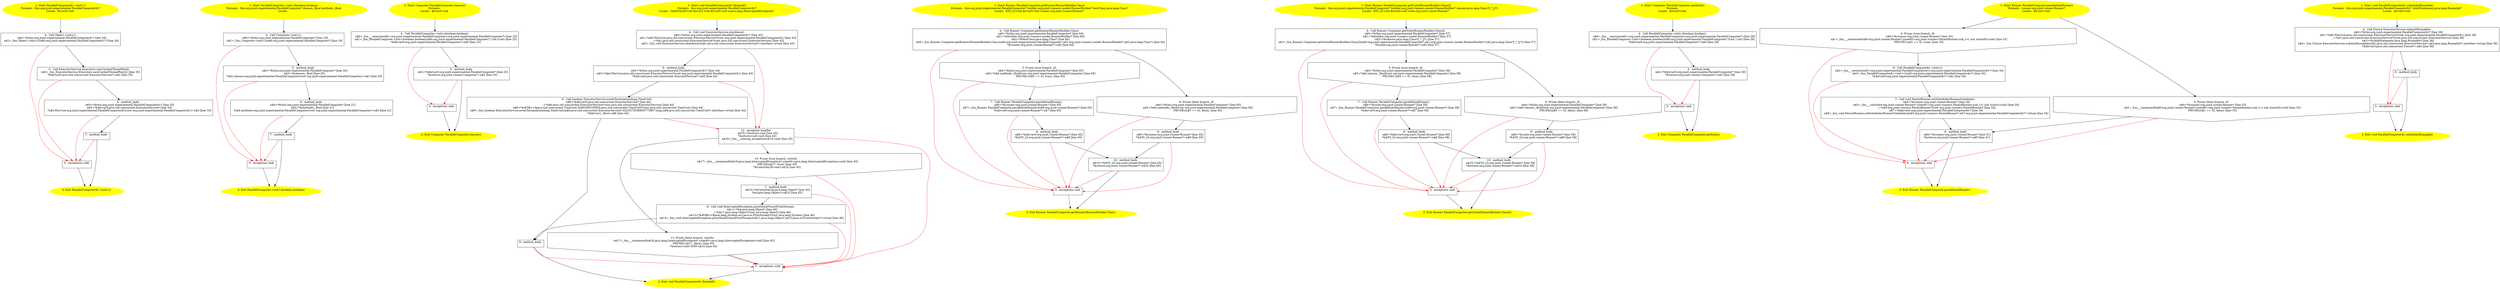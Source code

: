 /* @generated */
digraph cfg {
"org.junit.experimental.ParallelComputer$1.<init>().1ffbb8d137359fdf041545c46b8a3130_1" [label="1: Start ParallelComputer$1.<init>()\nFormals:  this:org.junit.experimental.ParallelComputer$1*\nLocals:  $irvar0:void \n  " color=yellow style=filled]
	

	 "org.junit.experimental.ParallelComputer$1.<init>().1ffbb8d137359fdf041545c46b8a3130_1" -> "org.junit.experimental.ParallelComputer$1.<init>().1ffbb8d137359fdf041545c46b8a3130_4" ;
"org.junit.experimental.ParallelComputer$1.<init>().1ffbb8d137359fdf041545c46b8a3130_2" [label="2: Exit ParallelComputer$1.<init>() \n  " color=yellow style=filled]
	

"org.junit.experimental.ParallelComputer$1.<init>().1ffbb8d137359fdf041545c46b8a3130_3" [label="3:  exceptions sink \n  " shape="box"]
	

	 "org.junit.experimental.ParallelComputer$1.<init>().1ffbb8d137359fdf041545c46b8a3130_3" -> "org.junit.experimental.ParallelComputer$1.<init>().1ffbb8d137359fdf041545c46b8a3130_2" ;
"org.junit.experimental.ParallelComputer$1.<init>().1ffbb8d137359fdf041545c46b8a3130_4" [label="4:  Call Object.<init>() \n   n$0=*&this:org.junit.experimental.ParallelComputer$1* [line 34]\n  n$1=_fun_Object.<init>()(n$0:org.junit.experimental.ParallelComputer$1*) [line 34]\n " shape="box"]
	

	 "org.junit.experimental.ParallelComputer$1.<init>().1ffbb8d137359fdf041545c46b8a3130_4" -> "org.junit.experimental.ParallelComputer$1.<init>().1ffbb8d137359fdf041545c46b8a3130_5" ;
	 "org.junit.experimental.ParallelComputer$1.<init>().1ffbb8d137359fdf041545c46b8a3130_4" -> "org.junit.experimental.ParallelComputer$1.<init>().1ffbb8d137359fdf041545c46b8a3130_3" [color="red" ];
"org.junit.experimental.ParallelComputer$1.<init>().1ffbb8d137359fdf041545c46b8a3130_5" [label="5:  Call ExecutorService Executors.newCachedThreadPool() \n   n$2=_fun_ExecutorService Executors.newCachedThreadPool()() [line 35]\n  *&$irvar0:java.util.concurrent.ExecutorService*=n$2 [line 35]\n " shape="box"]
	

	 "org.junit.experimental.ParallelComputer$1.<init>().1ffbb8d137359fdf041545c46b8a3130_5" -> "org.junit.experimental.ParallelComputer$1.<init>().1ffbb8d137359fdf041545c46b8a3130_6" ;
	 "org.junit.experimental.ParallelComputer$1.<init>().1ffbb8d137359fdf041545c46b8a3130_5" -> "org.junit.experimental.ParallelComputer$1.<init>().1ffbb8d137359fdf041545c46b8a3130_3" [color="red" ];
"org.junit.experimental.ParallelComputer$1.<init>().1ffbb8d137359fdf041545c46b8a3130_6" [label="6:  method_body \n   n$3=*&this:org.junit.experimental.ParallelComputer$1* [line 35]\n  n$4=*&$irvar0:java.util.concurrent.ExecutorService* [line 35]\n  *n$3.fService:org.junit.experimental.ParallelComputer$1(root org.junit.experimental.ParallelComputer$1)=n$4 [line 35]\n " shape="box"]
	

	 "org.junit.experimental.ParallelComputer$1.<init>().1ffbb8d137359fdf041545c46b8a3130_6" -> "org.junit.experimental.ParallelComputer$1.<init>().1ffbb8d137359fdf041545c46b8a3130_7" ;
	 "org.junit.experimental.ParallelComputer$1.<init>().1ffbb8d137359fdf041545c46b8a3130_6" -> "org.junit.experimental.ParallelComputer$1.<init>().1ffbb8d137359fdf041545c46b8a3130_3" [color="red" ];
"org.junit.experimental.ParallelComputer$1.<init>().1ffbb8d137359fdf041545c46b8a3130_7" [label="7:  method_body \n  " shape="box"]
	

	 "org.junit.experimental.ParallelComputer$1.<init>().1ffbb8d137359fdf041545c46b8a3130_7" -> "org.junit.experimental.ParallelComputer$1.<init>().1ffbb8d137359fdf041545c46b8a3130_2" ;
	 "org.junit.experimental.ParallelComputer$1.<init>().1ffbb8d137359fdf041545c46b8a3130_7" -> "org.junit.experimental.ParallelComputer$1.<init>().1ffbb8d137359fdf041545c46b8a3130_3" [color="red" ];
"org.junit.experimental.ParallelComputer.<init>(boolean,boolean).ba83170ced31ec55353536d9589b567f_1" [label="1: Start ParallelComputer.<init>(boolean,boolean)\nFormals:  this:org.junit.experimental.ParallelComputer* classes:_Bool methods:_Bool\nLocals:  \n  " color=yellow style=filled]
	

	 "org.junit.experimental.ParallelComputer.<init>(boolean,boolean).ba83170ced31ec55353536d9589b567f_1" -> "org.junit.experimental.ParallelComputer.<init>(boolean,boolean).ba83170ced31ec55353536d9589b567f_4" ;
"org.junit.experimental.ParallelComputer.<init>(boolean,boolean).ba83170ced31ec55353536d9589b567f_2" [label="2: Exit ParallelComputer.<init>(boolean,boolean) \n  " color=yellow style=filled]
	

"org.junit.experimental.ParallelComputer.<init>(boolean,boolean).ba83170ced31ec55353536d9589b567f_3" [label="3:  exceptions sink \n  " shape="box"]
	

	 "org.junit.experimental.ParallelComputer.<init>(boolean,boolean).ba83170ced31ec55353536d9589b567f_3" -> "org.junit.experimental.ParallelComputer.<init>(boolean,boolean).ba83170ced31ec55353536d9589b567f_2" ;
"org.junit.experimental.ParallelComputer.<init>(boolean,boolean).ba83170ced31ec55353536d9589b567f_4" [label="4:  Call Computer.<init>() \n   n$0=*&this:org.junit.experimental.ParallelComputer* [line 19]\n  n$1=_fun_Computer.<init>()(n$0:org.junit.experimental.ParallelComputer*) [line 19]\n " shape="box"]
	

	 "org.junit.experimental.ParallelComputer.<init>(boolean,boolean).ba83170ced31ec55353536d9589b567f_4" -> "org.junit.experimental.ParallelComputer.<init>(boolean,boolean).ba83170ced31ec55353536d9589b567f_5" ;
	 "org.junit.experimental.ParallelComputer.<init>(boolean,boolean).ba83170ced31ec55353536d9589b567f_4" -> "org.junit.experimental.ParallelComputer.<init>(boolean,boolean).ba83170ced31ec55353536d9589b567f_3" [color="red" ];
"org.junit.experimental.ParallelComputer.<init>(boolean,boolean).ba83170ced31ec55353536d9589b567f_5" [label="5:  method_body \n   n$2=*&this:org.junit.experimental.ParallelComputer* [line 20]\n  n$3=*&classes:_Bool [line 20]\n  *n$2.classes:org.junit.experimental.ParallelComputer(root org.junit.experimental.ParallelComputer)=n$3 [line 20]\n " shape="box"]
	

	 "org.junit.experimental.ParallelComputer.<init>(boolean,boolean).ba83170ced31ec55353536d9589b567f_5" -> "org.junit.experimental.ParallelComputer.<init>(boolean,boolean).ba83170ced31ec55353536d9589b567f_6" ;
	 "org.junit.experimental.ParallelComputer.<init>(boolean,boolean).ba83170ced31ec55353536d9589b567f_5" -> "org.junit.experimental.ParallelComputer.<init>(boolean,boolean).ba83170ced31ec55353536d9589b567f_3" [color="red" ];
"org.junit.experimental.ParallelComputer.<init>(boolean,boolean).ba83170ced31ec55353536d9589b567f_6" [label="6:  method_body \n   n$4=*&this:org.junit.experimental.ParallelComputer* [line 21]\n  n$5=*&methods:_Bool [line 21]\n  *n$4.methods:org.junit.experimental.ParallelComputer(root org.junit.experimental.ParallelComputer)=n$5 [line 21]\n " shape="box"]
	

	 "org.junit.experimental.ParallelComputer.<init>(boolean,boolean).ba83170ced31ec55353536d9589b567f_6" -> "org.junit.experimental.ParallelComputer.<init>(boolean,boolean).ba83170ced31ec55353536d9589b567f_7" ;
	 "org.junit.experimental.ParallelComputer.<init>(boolean,boolean).ba83170ced31ec55353536d9589b567f_6" -> "org.junit.experimental.ParallelComputer.<init>(boolean,boolean).ba83170ced31ec55353536d9589b567f_3" [color="red" ];
"org.junit.experimental.ParallelComputer.<init>(boolean,boolean).ba83170ced31ec55353536d9589b567f_7" [label="7:  method_body \n  " shape="box"]
	

	 "org.junit.experimental.ParallelComputer.<init>(boolean,boolean).ba83170ced31ec55353536d9589b567f_7" -> "org.junit.experimental.ParallelComputer.<init>(boolean,boolean).ba83170ced31ec55353536d9589b567f_2" ;
	 "org.junit.experimental.ParallelComputer.<init>(boolean,boolean).ba83170ced31ec55353536d9589b567f_7" -> "org.junit.experimental.ParallelComputer.<init>(boolean,boolean).ba83170ced31ec55353536d9589b567f_3" [color="red" ];
"org.junit.experimental.ParallelComputer.classes():org.junit.runner.Computer.210cf6b15d47fc94c266137b8ea475ba_1" [label="1: Start Computer ParallelComputer.classes()\nFormals: \nLocals:  $irvar0:void \n  " color=yellow style=filled]
	

	 "org.junit.experimental.ParallelComputer.classes():org.junit.runner.Computer.210cf6b15d47fc94c266137b8ea475ba_1" -> "org.junit.experimental.ParallelComputer.classes():org.junit.runner.Computer.210cf6b15d47fc94c266137b8ea475ba_4" ;
"org.junit.experimental.ParallelComputer.classes():org.junit.runner.Computer.210cf6b15d47fc94c266137b8ea475ba_2" [label="2: Exit Computer ParallelComputer.classes() \n  " color=yellow style=filled]
	

"org.junit.experimental.ParallelComputer.classes():org.junit.runner.Computer.210cf6b15d47fc94c266137b8ea475ba_3" [label="3:  exceptions sink \n  " shape="box"]
	

	 "org.junit.experimental.ParallelComputer.classes():org.junit.runner.Computer.210cf6b15d47fc94c266137b8ea475ba_3" -> "org.junit.experimental.ParallelComputer.classes():org.junit.runner.Computer.210cf6b15d47fc94c266137b8ea475ba_2" ;
"org.junit.experimental.ParallelComputer.classes():org.junit.runner.Computer.210cf6b15d47fc94c266137b8ea475ba_4" [label="4:  Call ParallelComputer.<init>(boolean,boolean) \n   n$0=_fun___new(sizeof(t=org.junit.experimental.ParallelComputer):org.junit.experimental.ParallelComputer*) [line 25]\n  n$1=_fun_ParallelComputer.<init>(boolean,boolean)(n$0:org.junit.experimental.ParallelComputer*,1:int,0:int) [line 25]\n  *&$irvar0:org.junit.experimental.ParallelComputer*=n$0 [line 25]\n " shape="box"]
	

	 "org.junit.experimental.ParallelComputer.classes():org.junit.runner.Computer.210cf6b15d47fc94c266137b8ea475ba_4" -> "org.junit.experimental.ParallelComputer.classes():org.junit.runner.Computer.210cf6b15d47fc94c266137b8ea475ba_5" ;
	 "org.junit.experimental.ParallelComputer.classes():org.junit.runner.Computer.210cf6b15d47fc94c266137b8ea475ba_4" -> "org.junit.experimental.ParallelComputer.classes():org.junit.runner.Computer.210cf6b15d47fc94c266137b8ea475ba_3" [color="red" ];
"org.junit.experimental.ParallelComputer.classes():org.junit.runner.Computer.210cf6b15d47fc94c266137b8ea475ba_5" [label="5:  method_body \n   n$2=*&$irvar0:org.junit.experimental.ParallelComputer* [line 25]\n  *&return:org.junit.runner.Computer*=n$2 [line 25]\n " shape="box"]
	

	 "org.junit.experimental.ParallelComputer.classes():org.junit.runner.Computer.210cf6b15d47fc94c266137b8ea475ba_5" -> "org.junit.experimental.ParallelComputer.classes():org.junit.runner.Computer.210cf6b15d47fc94c266137b8ea475ba_2" ;
	 "org.junit.experimental.ParallelComputer.classes():org.junit.runner.Computer.210cf6b15d47fc94c266137b8ea475ba_5" -> "org.junit.experimental.ParallelComputer.classes():org.junit.runner.Computer.210cf6b15d47fc94c266137b8ea475ba_3" [color="red" ];
"org.junit.experimental.ParallelComputer$1.finished():void.d2c02fee730dd1c0b8db6d99f693cf9c_1" [label="1: Start void ParallelComputer$1.finished()\nFormals:  this:org.junit.experimental.ParallelComputer$1*\nLocals:  CatchVar28:void $irvar1:void $irvar0:void e:java.lang.InterruptedException* \n  " color=yellow style=filled]
	

	 "org.junit.experimental.ParallelComputer$1.finished():void.d2c02fee730dd1c0b8db6d99f693cf9c_1" -> "org.junit.experimental.ParallelComputer$1.finished():void.d2c02fee730dd1c0b8db6d99f693cf9c_4" ;
"org.junit.experimental.ParallelComputer$1.finished():void.d2c02fee730dd1c0b8db6d99f693cf9c_2" [label="2: Exit void ParallelComputer$1.finished() \n  " color=yellow style=filled]
	

"org.junit.experimental.ParallelComputer$1.finished():void.d2c02fee730dd1c0b8db6d99f693cf9c_3" [label="3:  exceptions sink \n  " shape="box"]
	

	 "org.junit.experimental.ParallelComputer$1.finished():void.d2c02fee730dd1c0b8db6d99f693cf9c_3" -> "org.junit.experimental.ParallelComputer$1.finished():void.d2c02fee730dd1c0b8db6d99f693cf9c_2" ;
"org.junit.experimental.ParallelComputer$1.finished():void.d2c02fee730dd1c0b8db6d99f693cf9c_4" [label="4:  Call void ExecutorService.shutdown() \n   n$0=*&this:org.junit.experimental.ParallelComputer$1* [line 43]\n  n$1=*n$0.fService:java.util.concurrent.ExecutorService*(root org.junit.experimental.ParallelComputer$1) [line 43]\n  _=*n$1:java.util.concurrent.ExecutorService*(root java.util.concurrent.ExecutorService) [line 43]\n  n$3=_fun_void ExecutorService.shutdown()(n$1:java.util.concurrent.ExecutorService*) interface virtual [line 43]\n " shape="box"]
	

	 "org.junit.experimental.ParallelComputer$1.finished():void.d2c02fee730dd1c0b8db6d99f693cf9c_4" -> "org.junit.experimental.ParallelComputer$1.finished():void.d2c02fee730dd1c0b8db6d99f693cf9c_5" ;
	 "org.junit.experimental.ParallelComputer$1.finished():void.d2c02fee730dd1c0b8db6d99f693cf9c_4" -> "org.junit.experimental.ParallelComputer$1.finished():void.d2c02fee730dd1c0b8db6d99f693cf9c_12" [color="red" ];
"org.junit.experimental.ParallelComputer$1.finished():void.d2c02fee730dd1c0b8db6d99f693cf9c_5" [label="5:  method_body \n   n$4=*&this:org.junit.experimental.ParallelComputer$1* [line 44]\n  n$5=*n$4.fService:java.util.concurrent.ExecutorService*(root org.junit.experimental.ParallelComputer$1) [line 44]\n  *&$irvar0:java.util.concurrent.ExecutorService*=n$5 [line 44]\n " shape="box"]
	

	 "org.junit.experimental.ParallelComputer$1.finished():void.d2c02fee730dd1c0b8db6d99f693cf9c_5" -> "org.junit.experimental.ParallelComputer$1.finished():void.d2c02fee730dd1c0b8db6d99f693cf9c_6" ;
	 "org.junit.experimental.ParallelComputer$1.finished():void.d2c02fee730dd1c0b8db6d99f693cf9c_5" -> "org.junit.experimental.ParallelComputer$1.finished():void.d2c02fee730dd1c0b8db6d99f693cf9c_12" [color="red" ];
"org.junit.experimental.ParallelComputer$1.finished():void.d2c02fee730dd1c0b8db6d99f693cf9c_6" [label="6:  Call boolean ExecutorService.awaitTermination(long,TimeUnit) \n   n$6=*&$irvar0:java.util.concurrent.ExecutorService* [line 44]\n  _=*n$6:java.util.concurrent.ExecutorService*(root java.util.concurrent.ExecutorService) [line 44]\n  n$8=*&#GB<>$java.util.concurrent.TimeUnit.NANOSECONDS:java.util.concurrent.TimeUnit*(root java.util.concurrent.TimeUnit) [line 44]\n  n$9=_fun_boolean ExecutorService.awaitTermination(long,TimeUnit)(n$6:java.util.concurrent.ExecutorService*,9223372036854775807:long,n$8:java.util.concurrent.TimeUnit*) interface virtual [line 44]\n  *&$irvar1:_Bool=n$9 [line 44]\n " shape="box"]
	

	 "org.junit.experimental.ParallelComputer$1.finished():void.d2c02fee730dd1c0b8db6d99f693cf9c_6" -> "org.junit.experimental.ParallelComputer$1.finished():void.d2c02fee730dd1c0b8db6d99f693cf9c_9" ;
	 "org.junit.experimental.ParallelComputer$1.finished():void.d2c02fee730dd1c0b8db6d99f693cf9c_6" -> "org.junit.experimental.ParallelComputer$1.finished():void.d2c02fee730dd1c0b8db6d99f693cf9c_12" [color="red" ];
"org.junit.experimental.ParallelComputer$1.finished():void.d2c02fee730dd1c0b8db6d99f693cf9c_7" [label="7:  method_body \n   n$10=*&CatchVar28:java.lang.Object* [line 45]\n  *&e:java.lang.Object*=n$10 [line 45]\n " shape="box"]
	

	 "org.junit.experimental.ParallelComputer$1.finished():void.d2c02fee730dd1c0b8db6d99f693cf9c_7" -> "org.junit.experimental.ParallelComputer$1.finished():void.d2c02fee730dd1c0b8db6d99f693cf9c_8" ;
	 "org.junit.experimental.ParallelComputer$1.finished():void.d2c02fee730dd1c0b8db6d99f693cf9c_7" -> "org.junit.experimental.ParallelComputer$1.finished():void.d2c02fee730dd1c0b8db6d99f693cf9c_3" [color="red" ];
"org.junit.experimental.ParallelComputer$1.finished():void.d2c02fee730dd1c0b8db6d99f693cf9c_8" [label="8:  Call void InterruptedException.printStackTrace(PrintStream) \n   n$11=*&e:java.lang.Object* [line 46]\n  _=*n$11:java.lang.Object*(root java.lang.Object) [line 46]\n  n$13=*&#GB<>$java.lang.System.err:java.io.PrintStream*(root java.lang.System) [line 46]\n  n$14=_fun_void InterruptedException.printStackTrace(PrintStream)(n$11:java.lang.Object*,n$13:java.io.PrintStream*) virtual [line 46]\n " shape="box"]
	

	 "org.junit.experimental.ParallelComputer$1.finished():void.d2c02fee730dd1c0b8db6d99f693cf9c_8" -> "org.junit.experimental.ParallelComputer$1.finished():void.d2c02fee730dd1c0b8db6d99f693cf9c_9" ;
	 "org.junit.experimental.ParallelComputer$1.finished():void.d2c02fee730dd1c0b8db6d99f693cf9c_8" -> "org.junit.experimental.ParallelComputer$1.finished():void.d2c02fee730dd1c0b8db6d99f693cf9c_3" [color="red" ];
"org.junit.experimental.ParallelComputer$1.finished():void.d2c02fee730dd1c0b8db6d99f693cf9c_9" [label="9:  method_body \n  " shape="box"]
	

	 "org.junit.experimental.ParallelComputer$1.finished():void.d2c02fee730dd1c0b8db6d99f693cf9c_9" -> "org.junit.experimental.ParallelComputer$1.finished():void.d2c02fee730dd1c0b8db6d99f693cf9c_2" ;
	 "org.junit.experimental.ParallelComputer$1.finished():void.d2c02fee730dd1c0b8db6d99f693cf9c_9" -> "org.junit.experimental.ParallelComputer$1.finished():void.d2c02fee730dd1c0b8db6d99f693cf9c_3" [color="red" ];
"org.junit.experimental.ParallelComputer$1.finished():void.d2c02fee730dd1c0b8db6d99f693cf9c_10" [label="10: Prune (true branch, switch) \n   n$17=_fun___instanceof(n$16:java.lang.InterruptedException*,sizeof(t=java.lang.InterruptedException):void) [line 45]\n  PRUNE(n$17, true); [line 45]\n  *&CatchVar28:void=n$16 [line 45]\n " shape="invhouse"]
	

	 "org.junit.experimental.ParallelComputer$1.finished():void.d2c02fee730dd1c0b8db6d99f693cf9c_10" -> "org.junit.experimental.ParallelComputer$1.finished():void.d2c02fee730dd1c0b8db6d99f693cf9c_7" ;
	 "org.junit.experimental.ParallelComputer$1.finished():void.d2c02fee730dd1c0b8db6d99f693cf9c_10" -> "org.junit.experimental.ParallelComputer$1.finished():void.d2c02fee730dd1c0b8db6d99f693cf9c_3" [color="red" ];
"org.junit.experimental.ParallelComputer$1.finished():void.d2c02fee730dd1c0b8db6d99f693cf9c_11" [label="11: Prune (false branch, switch) \n   n$17=_fun___instanceof(n$16:java.lang.InterruptedException*,sizeof(t=java.lang.InterruptedException):void) [line 45]\n  PRUNE(!n$17, false); [line 45]\n  *&return:void=EXN n$16 [line 45]\n " shape="invhouse"]
	

	 "org.junit.experimental.ParallelComputer$1.finished():void.d2c02fee730dd1c0b8db6d99f693cf9c_11" -> "org.junit.experimental.ParallelComputer$1.finished():void.d2c02fee730dd1c0b8db6d99f693cf9c_3" ;
	 "org.junit.experimental.ParallelComputer$1.finished():void.d2c02fee730dd1c0b8db6d99f693cf9c_11" -> "org.junit.experimental.ParallelComputer$1.finished():void.d2c02fee730dd1c0b8db6d99f693cf9c_3" [color="red" ];
"org.junit.experimental.ParallelComputer$1.finished():void.d2c02fee730dd1c0b8db6d99f693cf9c_12" [label="12:  exception handler \n   n$15=*&return:void [line 45]\n  *&return:void=null [line 45]\n  n$16=_fun___unwrap_exception(n$15:void) [line 45]\n " shape="box"]
	

	 "org.junit.experimental.ParallelComputer$1.finished():void.d2c02fee730dd1c0b8db6d99f693cf9c_12" -> "org.junit.experimental.ParallelComputer$1.finished():void.d2c02fee730dd1c0b8db6d99f693cf9c_10" ;
	 "org.junit.experimental.ParallelComputer$1.finished():void.d2c02fee730dd1c0b8db6d99f693cf9c_12" -> "org.junit.experimental.ParallelComputer$1.finished():void.d2c02fee730dd1c0b8db6d99f693cf9c_11" ;
	 "org.junit.experimental.ParallelComputer$1.finished():void.d2c02fee730dd1c0b8db6d99f693cf9c_12" -> "org.junit.experimental.ParallelComputer$1.finished():void.d2c02fee730dd1c0b8db6d99f693cf9c_3" [color="red" ];
"org.junit.experimental.ParallelComputer.getRunner(org.junit.runners.model.RunnerBuilder,java.lang.Cl.195a6a40699384a8060b7114f5714fd0_1" [label="1: Start Runner ParallelComputer.getRunner(RunnerBuilder,Class)\nFormals:  this:org.junit.experimental.ParallelComputer* builder:org.junit.runners.model.RunnerBuilder* testClass:java.lang.Class*\nLocals:  $T0_22:void $irvar0:void runner:org.junit.runner.Runner* \n  " color=yellow style=filled]
	

	 "org.junit.experimental.ParallelComputer.getRunner(org.junit.runners.model.RunnerBuilder,java.lang.Cl.195a6a40699384a8060b7114f5714fd0_1" -> "org.junit.experimental.ParallelComputer.getRunner(org.junit.runners.model.RunnerBuilder,java.lang.Cl.195a6a40699384a8060b7114f5714fd0_4" ;
"org.junit.experimental.ParallelComputer.getRunner(org.junit.runners.model.RunnerBuilder,java.lang.Cl.195a6a40699384a8060b7114f5714fd0_2" [label="2: Exit Runner ParallelComputer.getRunner(RunnerBuilder,Class) \n  " color=yellow style=filled]
	

"org.junit.experimental.ParallelComputer.getRunner(org.junit.runners.model.RunnerBuilder,java.lang.Cl.195a6a40699384a8060b7114f5714fd0_3" [label="3:  exceptions sink \n  " shape="box"]
	

	 "org.junit.experimental.ParallelComputer.getRunner(org.junit.runners.model.RunnerBuilder,java.lang.Cl.195a6a40699384a8060b7114f5714fd0_3" -> "org.junit.experimental.ParallelComputer.getRunner(org.junit.runners.model.RunnerBuilder,java.lang.Cl.195a6a40699384a8060b7114f5714fd0_2" ;
"org.junit.experimental.ParallelComputer.getRunner(org.junit.runners.model.RunnerBuilder,java.lang.Cl.195a6a40699384a8060b7114f5714fd0_4" [label="4:  Call Runner Computer.getRunner(RunnerBuilder,Class) \n   n$0=*&this:org.junit.experimental.ParallelComputer* [line 64]\n  n$1=*&builder:org.junit.runners.model.RunnerBuilder* [line 64]\n  n$2=*&testClass:java.lang.Class* [line 64]\n  n$3=_fun_Runner Computer.getRunner(RunnerBuilder,Class)(n$0:org.junit.experimental.ParallelComputer*,n$1:org.junit.runners.model.RunnerBuilder*,n$2:java.lang.Class*) [line 64]\n  *&runner:org.junit.runner.Runner*=n$3 [line 64]\n " shape="box"]
	

	 "org.junit.experimental.ParallelComputer.getRunner(org.junit.runners.model.RunnerBuilder,java.lang.Cl.195a6a40699384a8060b7114f5714fd0_4" -> "org.junit.experimental.ParallelComputer.getRunner(org.junit.runners.model.RunnerBuilder,java.lang.Cl.195a6a40699384a8060b7114f5714fd0_5" ;
	 "org.junit.experimental.ParallelComputer.getRunner(org.junit.runners.model.RunnerBuilder,java.lang.Cl.195a6a40699384a8060b7114f5714fd0_4" -> "org.junit.experimental.ParallelComputer.getRunner(org.junit.runners.model.RunnerBuilder,java.lang.Cl.195a6a40699384a8060b7114f5714fd0_6" ;
	 "org.junit.experimental.ParallelComputer.getRunner(org.junit.runners.model.RunnerBuilder,java.lang.Cl.195a6a40699384a8060b7114f5714fd0_4" -> "org.junit.experimental.ParallelComputer.getRunner(org.junit.runners.model.RunnerBuilder,java.lang.Cl.195a6a40699384a8060b7114f5714fd0_3" [color="red" ];
"org.junit.experimental.ParallelComputer.getRunner(org.junit.runners.model.RunnerBuilder,java.lang.Cl.195a6a40699384a8060b7114f5714fd0_5" [label="5: Prune (true branch, if) \n   n$4=*&this:org.junit.experimental.ParallelComputer* [line 65]\n  n$5=*n$4.methods:_Bool(root org.junit.experimental.ParallelComputer) [line 65]\n  PRUNE(!(n$5 == 0), true); [line 65]\n " shape="invhouse"]
	

	 "org.junit.experimental.ParallelComputer.getRunner(org.junit.runners.model.RunnerBuilder,java.lang.Cl.195a6a40699384a8060b7114f5714fd0_5" -> "org.junit.experimental.ParallelComputer.getRunner(org.junit.runners.model.RunnerBuilder,java.lang.Cl.195a6a40699384a8060b7114f5714fd0_7" ;
	 "org.junit.experimental.ParallelComputer.getRunner(org.junit.runners.model.RunnerBuilder,java.lang.Cl.195a6a40699384a8060b7114f5714fd0_5" -> "org.junit.experimental.ParallelComputer.getRunner(org.junit.runners.model.RunnerBuilder,java.lang.Cl.195a6a40699384a8060b7114f5714fd0_3" [color="red" ];
"org.junit.experimental.ParallelComputer.getRunner(org.junit.runners.model.RunnerBuilder,java.lang.Cl.195a6a40699384a8060b7114f5714fd0_6" [label="6: Prune (false branch, if) \n   n$4=*&this:org.junit.experimental.ParallelComputer* [line 65]\n  n$5=*n$4.methods:_Bool(root org.junit.experimental.ParallelComputer) [line 65]\n  PRUNE((n$5 == 0), false); [line 65]\n " shape="invhouse"]
	

	 "org.junit.experimental.ParallelComputer.getRunner(org.junit.runners.model.RunnerBuilder,java.lang.Cl.195a6a40699384a8060b7114f5714fd0_6" -> "org.junit.experimental.ParallelComputer.getRunner(org.junit.runners.model.RunnerBuilder,java.lang.Cl.195a6a40699384a8060b7114f5714fd0_9" ;
	 "org.junit.experimental.ParallelComputer.getRunner(org.junit.runners.model.RunnerBuilder,java.lang.Cl.195a6a40699384a8060b7114f5714fd0_6" -> "org.junit.experimental.ParallelComputer.getRunner(org.junit.runners.model.RunnerBuilder,java.lang.Cl.195a6a40699384a8060b7114f5714fd0_3" [color="red" ];
"org.junit.experimental.ParallelComputer.getRunner(org.junit.runners.model.RunnerBuilder,java.lang.Cl.195a6a40699384a8060b7114f5714fd0_7" [label="7:  Call Runner ParallelComputer.parallelize(Runner) \n   n$6=*&runner:org.junit.runner.Runner* [line 65]\n  n$7=_fun_Runner ParallelComputer.parallelize(Runner)(n$6:org.junit.runner.Runner*) [line 65]\n  *&$irvar0:org.junit.runner.Runner*=n$7 [line 65]\n " shape="box"]
	

	 "org.junit.experimental.ParallelComputer.getRunner(org.junit.runners.model.RunnerBuilder,java.lang.Cl.195a6a40699384a8060b7114f5714fd0_7" -> "org.junit.experimental.ParallelComputer.getRunner(org.junit.runners.model.RunnerBuilder,java.lang.Cl.195a6a40699384a8060b7114f5714fd0_8" ;
	 "org.junit.experimental.ParallelComputer.getRunner(org.junit.runners.model.RunnerBuilder,java.lang.Cl.195a6a40699384a8060b7114f5714fd0_7" -> "org.junit.experimental.ParallelComputer.getRunner(org.junit.runners.model.RunnerBuilder,java.lang.Cl.195a6a40699384a8060b7114f5714fd0_3" [color="red" ];
"org.junit.experimental.ParallelComputer.getRunner(org.junit.runners.model.RunnerBuilder,java.lang.Cl.195a6a40699384a8060b7114f5714fd0_8" [label="8:  method_body \n   n$8=*&$irvar0:org.junit.runner.Runner* [line 65]\n  *&$T0_22:org.junit.runner.Runner*=n$8 [line 65]\n " shape="box"]
	

	 "org.junit.experimental.ParallelComputer.getRunner(org.junit.runners.model.RunnerBuilder,java.lang.Cl.195a6a40699384a8060b7114f5714fd0_8" -> "org.junit.experimental.ParallelComputer.getRunner(org.junit.runners.model.RunnerBuilder,java.lang.Cl.195a6a40699384a8060b7114f5714fd0_10" ;
	 "org.junit.experimental.ParallelComputer.getRunner(org.junit.runners.model.RunnerBuilder,java.lang.Cl.195a6a40699384a8060b7114f5714fd0_8" -> "org.junit.experimental.ParallelComputer.getRunner(org.junit.runners.model.RunnerBuilder,java.lang.Cl.195a6a40699384a8060b7114f5714fd0_3" [color="red" ];
"org.junit.experimental.ParallelComputer.getRunner(org.junit.runners.model.RunnerBuilder,java.lang.Cl.195a6a40699384a8060b7114f5714fd0_9" [label="9:  method_body \n   n$9=*&runner:org.junit.runner.Runner* [line 65]\n  *&$T0_22:org.junit.runner.Runner*=n$9 [line 65]\n " shape="box"]
	

	 "org.junit.experimental.ParallelComputer.getRunner(org.junit.runners.model.RunnerBuilder,java.lang.Cl.195a6a40699384a8060b7114f5714fd0_9" -> "org.junit.experimental.ParallelComputer.getRunner(org.junit.runners.model.RunnerBuilder,java.lang.Cl.195a6a40699384a8060b7114f5714fd0_10" ;
	 "org.junit.experimental.ParallelComputer.getRunner(org.junit.runners.model.RunnerBuilder,java.lang.Cl.195a6a40699384a8060b7114f5714fd0_9" -> "org.junit.experimental.ParallelComputer.getRunner(org.junit.runners.model.RunnerBuilder,java.lang.Cl.195a6a40699384a8060b7114f5714fd0_3" [color="red" ];
"org.junit.experimental.ParallelComputer.getRunner(org.junit.runners.model.RunnerBuilder,java.lang.Cl.195a6a40699384a8060b7114f5714fd0_10" [label="10:  method_body \n   n$10=*&$T0_22:org.junit.runner.Runner* [line 65]\n  *&return:org.junit.runner.Runner*=n$10 [line 65]\n " shape="box"]
	

	 "org.junit.experimental.ParallelComputer.getRunner(org.junit.runners.model.RunnerBuilder,java.lang.Cl.195a6a40699384a8060b7114f5714fd0_10" -> "org.junit.experimental.ParallelComputer.getRunner(org.junit.runners.model.RunnerBuilder,java.lang.Cl.195a6a40699384a8060b7114f5714fd0_2" ;
	 "org.junit.experimental.ParallelComputer.getRunner(org.junit.runners.model.RunnerBuilder,java.lang.Cl.195a6a40699384a8060b7114f5714fd0_10" -> "org.junit.experimental.ParallelComputer.getRunner(org.junit.runners.model.RunnerBuilder,java.lang.Cl.195a6a40699384a8060b7114f5714fd0_3" [color="red" ];
"org.junit.experimental.ParallelComputer.getSuite(org.junit.runners.model.RunnerBuilder,java.lang.Cla.4b1f4077f29641f2c276423f12cd5ea5_1" [label="1: Start Runner ParallelComputer.getSuite(RunnerBuilder,Class[])\nFormals:  this:org.junit.experimental.ParallelComputer* builder:org.junit.runners.model.RunnerBuilder* classes:java.lang.Class*[_*_](*)\nLocals:  $T0_22:void $irvar0:void suite:org.junit.runner.Runner* \n  " color=yellow style=filled]
	

	 "org.junit.experimental.ParallelComputer.getSuite(org.junit.runners.model.RunnerBuilder,java.lang.Cla.4b1f4077f29641f2c276423f12cd5ea5_1" -> "org.junit.experimental.ParallelComputer.getSuite(org.junit.runners.model.RunnerBuilder,java.lang.Cla.4b1f4077f29641f2c276423f12cd5ea5_4" ;
"org.junit.experimental.ParallelComputer.getSuite(org.junit.runners.model.RunnerBuilder,java.lang.Cla.4b1f4077f29641f2c276423f12cd5ea5_2" [label="2: Exit Runner ParallelComputer.getSuite(RunnerBuilder,Class[]) \n  " color=yellow style=filled]
	

"org.junit.experimental.ParallelComputer.getSuite(org.junit.runners.model.RunnerBuilder,java.lang.Cla.4b1f4077f29641f2c276423f12cd5ea5_3" [label="3:  exceptions sink \n  " shape="box"]
	

	 "org.junit.experimental.ParallelComputer.getSuite(org.junit.runners.model.RunnerBuilder,java.lang.Cla.4b1f4077f29641f2c276423f12cd5ea5_3" -> "org.junit.experimental.ParallelComputer.getSuite(org.junit.runners.model.RunnerBuilder,java.lang.Cla.4b1f4077f29641f2c276423f12cd5ea5_2" ;
"org.junit.experimental.ParallelComputer.getSuite(org.junit.runners.model.RunnerBuilder,java.lang.Cla.4b1f4077f29641f2c276423f12cd5ea5_4" [label="4:  Call Runner Computer.getSuite(RunnerBuilder,Class[]) \n   n$0=*&this:org.junit.experimental.ParallelComputer* [line 57]\n  n$1=*&builder:org.junit.runners.model.RunnerBuilder* [line 57]\n  n$2=*&classes:java.lang.Class*[_*_](*) [line 57]\n  n$3=_fun_Runner Computer.getSuite(RunnerBuilder,Class[])(n$0:org.junit.experimental.ParallelComputer*,n$1:org.junit.runners.model.RunnerBuilder*,n$2:java.lang.Class*[_*_](*)) [line 57]\n  *&suite:org.junit.runner.Runner*=n$3 [line 57]\n " shape="box"]
	

	 "org.junit.experimental.ParallelComputer.getSuite(org.junit.runners.model.RunnerBuilder,java.lang.Cla.4b1f4077f29641f2c276423f12cd5ea5_4" -> "org.junit.experimental.ParallelComputer.getSuite(org.junit.runners.model.RunnerBuilder,java.lang.Cla.4b1f4077f29641f2c276423f12cd5ea5_5" ;
	 "org.junit.experimental.ParallelComputer.getSuite(org.junit.runners.model.RunnerBuilder,java.lang.Cla.4b1f4077f29641f2c276423f12cd5ea5_4" -> "org.junit.experimental.ParallelComputer.getSuite(org.junit.runners.model.RunnerBuilder,java.lang.Cla.4b1f4077f29641f2c276423f12cd5ea5_6" ;
	 "org.junit.experimental.ParallelComputer.getSuite(org.junit.runners.model.RunnerBuilder,java.lang.Cla.4b1f4077f29641f2c276423f12cd5ea5_4" -> "org.junit.experimental.ParallelComputer.getSuite(org.junit.runners.model.RunnerBuilder,java.lang.Cla.4b1f4077f29641f2c276423f12cd5ea5_3" [color="red" ];
"org.junit.experimental.ParallelComputer.getSuite(org.junit.runners.model.RunnerBuilder,java.lang.Cla.4b1f4077f29641f2c276423f12cd5ea5_5" [label="5: Prune (true branch, if) \n   n$4=*&this:org.junit.experimental.ParallelComputer* [line 58]\n  n$5=*n$4.classes:_Bool(root org.junit.experimental.ParallelComputer) [line 58]\n  PRUNE(!(n$5 == 0), true); [line 58]\n " shape="invhouse"]
	

	 "org.junit.experimental.ParallelComputer.getSuite(org.junit.runners.model.RunnerBuilder,java.lang.Cla.4b1f4077f29641f2c276423f12cd5ea5_5" -> "org.junit.experimental.ParallelComputer.getSuite(org.junit.runners.model.RunnerBuilder,java.lang.Cla.4b1f4077f29641f2c276423f12cd5ea5_7" ;
	 "org.junit.experimental.ParallelComputer.getSuite(org.junit.runners.model.RunnerBuilder,java.lang.Cla.4b1f4077f29641f2c276423f12cd5ea5_5" -> "org.junit.experimental.ParallelComputer.getSuite(org.junit.runners.model.RunnerBuilder,java.lang.Cla.4b1f4077f29641f2c276423f12cd5ea5_3" [color="red" ];
"org.junit.experimental.ParallelComputer.getSuite(org.junit.runners.model.RunnerBuilder,java.lang.Cla.4b1f4077f29641f2c276423f12cd5ea5_6" [label="6: Prune (false branch, if) \n   n$4=*&this:org.junit.experimental.ParallelComputer* [line 58]\n  n$5=*n$4.classes:_Bool(root org.junit.experimental.ParallelComputer) [line 58]\n  PRUNE((n$5 == 0), false); [line 58]\n " shape="invhouse"]
	

	 "org.junit.experimental.ParallelComputer.getSuite(org.junit.runners.model.RunnerBuilder,java.lang.Cla.4b1f4077f29641f2c276423f12cd5ea5_6" -> "org.junit.experimental.ParallelComputer.getSuite(org.junit.runners.model.RunnerBuilder,java.lang.Cla.4b1f4077f29641f2c276423f12cd5ea5_9" ;
	 "org.junit.experimental.ParallelComputer.getSuite(org.junit.runners.model.RunnerBuilder,java.lang.Cla.4b1f4077f29641f2c276423f12cd5ea5_6" -> "org.junit.experimental.ParallelComputer.getSuite(org.junit.runners.model.RunnerBuilder,java.lang.Cla.4b1f4077f29641f2c276423f12cd5ea5_3" [color="red" ];
"org.junit.experimental.ParallelComputer.getSuite(org.junit.runners.model.RunnerBuilder,java.lang.Cla.4b1f4077f29641f2c276423f12cd5ea5_7" [label="7:  Call Runner ParallelComputer.parallelize(Runner) \n   n$6=*&suite:org.junit.runner.Runner* [line 58]\n  n$7=_fun_Runner ParallelComputer.parallelize(Runner)(n$6:org.junit.runner.Runner*) [line 58]\n  *&$irvar0:org.junit.runner.Runner*=n$7 [line 58]\n " shape="box"]
	

	 "org.junit.experimental.ParallelComputer.getSuite(org.junit.runners.model.RunnerBuilder,java.lang.Cla.4b1f4077f29641f2c276423f12cd5ea5_7" -> "org.junit.experimental.ParallelComputer.getSuite(org.junit.runners.model.RunnerBuilder,java.lang.Cla.4b1f4077f29641f2c276423f12cd5ea5_8" ;
	 "org.junit.experimental.ParallelComputer.getSuite(org.junit.runners.model.RunnerBuilder,java.lang.Cla.4b1f4077f29641f2c276423f12cd5ea5_7" -> "org.junit.experimental.ParallelComputer.getSuite(org.junit.runners.model.RunnerBuilder,java.lang.Cla.4b1f4077f29641f2c276423f12cd5ea5_3" [color="red" ];
"org.junit.experimental.ParallelComputer.getSuite(org.junit.runners.model.RunnerBuilder,java.lang.Cla.4b1f4077f29641f2c276423f12cd5ea5_8" [label="8:  method_body \n   n$8=*&$irvar0:org.junit.runner.Runner* [line 58]\n  *&$T0_22:org.junit.runner.Runner*=n$8 [line 58]\n " shape="box"]
	

	 "org.junit.experimental.ParallelComputer.getSuite(org.junit.runners.model.RunnerBuilder,java.lang.Cla.4b1f4077f29641f2c276423f12cd5ea5_8" -> "org.junit.experimental.ParallelComputer.getSuite(org.junit.runners.model.RunnerBuilder,java.lang.Cla.4b1f4077f29641f2c276423f12cd5ea5_10" ;
	 "org.junit.experimental.ParallelComputer.getSuite(org.junit.runners.model.RunnerBuilder,java.lang.Cla.4b1f4077f29641f2c276423f12cd5ea5_8" -> "org.junit.experimental.ParallelComputer.getSuite(org.junit.runners.model.RunnerBuilder,java.lang.Cla.4b1f4077f29641f2c276423f12cd5ea5_3" [color="red" ];
"org.junit.experimental.ParallelComputer.getSuite(org.junit.runners.model.RunnerBuilder,java.lang.Cla.4b1f4077f29641f2c276423f12cd5ea5_9" [label="9:  method_body \n   n$9=*&suite:org.junit.runner.Runner* [line 58]\n  *&$T0_22:org.junit.runner.Runner*=n$9 [line 58]\n " shape="box"]
	

	 "org.junit.experimental.ParallelComputer.getSuite(org.junit.runners.model.RunnerBuilder,java.lang.Cla.4b1f4077f29641f2c276423f12cd5ea5_9" -> "org.junit.experimental.ParallelComputer.getSuite(org.junit.runners.model.RunnerBuilder,java.lang.Cla.4b1f4077f29641f2c276423f12cd5ea5_10" ;
	 "org.junit.experimental.ParallelComputer.getSuite(org.junit.runners.model.RunnerBuilder,java.lang.Cla.4b1f4077f29641f2c276423f12cd5ea5_9" -> "org.junit.experimental.ParallelComputer.getSuite(org.junit.runners.model.RunnerBuilder,java.lang.Cla.4b1f4077f29641f2c276423f12cd5ea5_3" [color="red" ];
"org.junit.experimental.ParallelComputer.getSuite(org.junit.runners.model.RunnerBuilder,java.lang.Cla.4b1f4077f29641f2c276423f12cd5ea5_10" [label="10:  method_body \n   n$10=*&$T0_22:org.junit.runner.Runner* [line 58]\n  *&return:org.junit.runner.Runner*=n$10 [line 58]\n " shape="box"]
	

	 "org.junit.experimental.ParallelComputer.getSuite(org.junit.runners.model.RunnerBuilder,java.lang.Cla.4b1f4077f29641f2c276423f12cd5ea5_10" -> "org.junit.experimental.ParallelComputer.getSuite(org.junit.runners.model.RunnerBuilder,java.lang.Cla.4b1f4077f29641f2c276423f12cd5ea5_2" ;
	 "org.junit.experimental.ParallelComputer.getSuite(org.junit.runners.model.RunnerBuilder,java.lang.Cla.4b1f4077f29641f2c276423f12cd5ea5_10" -> "org.junit.experimental.ParallelComputer.getSuite(org.junit.runners.model.RunnerBuilder,java.lang.Cla.4b1f4077f29641f2c276423f12cd5ea5_3" [color="red" ];
"org.junit.experimental.ParallelComputer.methods():org.junit.runner.Computer.0fbba8604e1da4d28f7e28e307fd2c97_1" [label="1: Start Computer ParallelComputer.methods()\nFormals: \nLocals:  $irvar0:void \n  " color=yellow style=filled]
	

	 "org.junit.experimental.ParallelComputer.methods():org.junit.runner.Computer.0fbba8604e1da4d28f7e28e307fd2c97_1" -> "org.junit.experimental.ParallelComputer.methods():org.junit.runner.Computer.0fbba8604e1da4d28f7e28e307fd2c97_4" ;
"org.junit.experimental.ParallelComputer.methods():org.junit.runner.Computer.0fbba8604e1da4d28f7e28e307fd2c97_2" [label="2: Exit Computer ParallelComputer.methods() \n  " color=yellow style=filled]
	

"org.junit.experimental.ParallelComputer.methods():org.junit.runner.Computer.0fbba8604e1da4d28f7e28e307fd2c97_3" [label="3:  exceptions sink \n  " shape="box"]
	

	 "org.junit.experimental.ParallelComputer.methods():org.junit.runner.Computer.0fbba8604e1da4d28f7e28e307fd2c97_3" -> "org.junit.experimental.ParallelComputer.methods():org.junit.runner.Computer.0fbba8604e1da4d28f7e28e307fd2c97_2" ;
"org.junit.experimental.ParallelComputer.methods():org.junit.runner.Computer.0fbba8604e1da4d28f7e28e307fd2c97_4" [label="4:  Call ParallelComputer.<init>(boolean,boolean) \n   n$0=_fun___new(sizeof(t=org.junit.experimental.ParallelComputer):org.junit.experimental.ParallelComputer*) [line 29]\n  n$1=_fun_ParallelComputer.<init>(boolean,boolean)(n$0:org.junit.experimental.ParallelComputer*,0:int,1:int) [line 29]\n  *&$irvar0:org.junit.experimental.ParallelComputer*=n$0 [line 29]\n " shape="box"]
	

	 "org.junit.experimental.ParallelComputer.methods():org.junit.runner.Computer.0fbba8604e1da4d28f7e28e307fd2c97_4" -> "org.junit.experimental.ParallelComputer.methods():org.junit.runner.Computer.0fbba8604e1da4d28f7e28e307fd2c97_5" ;
	 "org.junit.experimental.ParallelComputer.methods():org.junit.runner.Computer.0fbba8604e1da4d28f7e28e307fd2c97_4" -> "org.junit.experimental.ParallelComputer.methods():org.junit.runner.Computer.0fbba8604e1da4d28f7e28e307fd2c97_3" [color="red" ];
"org.junit.experimental.ParallelComputer.methods():org.junit.runner.Computer.0fbba8604e1da4d28f7e28e307fd2c97_5" [label="5:  method_body \n   n$2=*&$irvar0:org.junit.experimental.ParallelComputer* [line 29]\n  *&return:org.junit.runner.Computer*=n$2 [line 29]\n " shape="box"]
	

	 "org.junit.experimental.ParallelComputer.methods():org.junit.runner.Computer.0fbba8604e1da4d28f7e28e307fd2c97_5" -> "org.junit.experimental.ParallelComputer.methods():org.junit.runner.Computer.0fbba8604e1da4d28f7e28e307fd2c97_2" ;
	 "org.junit.experimental.ParallelComputer.methods():org.junit.runner.Computer.0fbba8604e1da4d28f7e28e307fd2c97_5" -> "org.junit.experimental.ParallelComputer.methods():org.junit.runner.Computer.0fbba8604e1da4d28f7e28e307fd2c97_3" [color="red" ];
"org.junit.experimental.ParallelComputer.parallelize(org.junit.runner.Runner):org.junit.runner.Runner.d06c25cf7003249fef7e079fe93cf233_1" [label="1: Start Runner ParallelComputer.parallelize(Runner)\nFormals:  runner:org.junit.runner.Runner*\nLocals:  $irvar0:void \n  " color=yellow style=filled]
	

	 "org.junit.experimental.ParallelComputer.parallelize(org.junit.runner.Runner):org.junit.runner.Runner.d06c25cf7003249fef7e079fe93cf233_1" -> "org.junit.experimental.ParallelComputer.parallelize(org.junit.runner.Runner):org.junit.runner.Runner.d06c25cf7003249fef7e079fe93cf233_4" ;
	 "org.junit.experimental.ParallelComputer.parallelize(org.junit.runner.Runner):org.junit.runner.Runner.d06c25cf7003249fef7e079fe93cf233_1" -> "org.junit.experimental.ParallelComputer.parallelize(org.junit.runner.Runner):org.junit.runner.Runner.d06c25cf7003249fef7e079fe93cf233_5" ;
"org.junit.experimental.ParallelComputer.parallelize(org.junit.runner.Runner):org.junit.runner.Runner.d06c25cf7003249fef7e079fe93cf233_2" [label="2: Exit Runner ParallelComputer.parallelize(Runner) \n  " color=yellow style=filled]
	

"org.junit.experimental.ParallelComputer.parallelize(org.junit.runner.Runner):org.junit.runner.Runner.d06c25cf7003249fef7e079fe93cf233_3" [label="3:  exceptions sink \n  " shape="box"]
	

	 "org.junit.experimental.ParallelComputer.parallelize(org.junit.runner.Runner):org.junit.runner.Runner.d06c25cf7003249fef7e079fe93cf233_3" -> "org.junit.experimental.ParallelComputer.parallelize(org.junit.runner.Runner):org.junit.runner.Runner.d06c25cf7003249fef7e079fe93cf233_2" ;
"org.junit.experimental.ParallelComputer.parallelize(org.junit.runner.Runner):org.junit.runner.Runner.d06c25cf7003249fef7e079fe93cf233_4" [label="4: Prune (true branch, if) \n   n$0=*&runner:org.junit.runner.Runner* [line 33]\n  n$1=_fun___instanceof(n$0:org.junit.runner.Runner*,sizeof(t=org.junit.runners.ParentRunner;sub_t=( sub )(instof)):void) [line 33]\n  PRUNE(!(n$1 == 0), true); [line 33]\n " shape="invhouse"]
	

	 "org.junit.experimental.ParallelComputer.parallelize(org.junit.runner.Runner):org.junit.runner.Runner.d06c25cf7003249fef7e079fe93cf233_4" -> "org.junit.experimental.ParallelComputer.parallelize(org.junit.runner.Runner):org.junit.runner.Runner.d06c25cf7003249fef7e079fe93cf233_6" ;
	 "org.junit.experimental.ParallelComputer.parallelize(org.junit.runner.Runner):org.junit.runner.Runner.d06c25cf7003249fef7e079fe93cf233_4" -> "org.junit.experimental.ParallelComputer.parallelize(org.junit.runner.Runner):org.junit.runner.Runner.d06c25cf7003249fef7e079fe93cf233_3" [color="red" ];
"org.junit.experimental.ParallelComputer.parallelize(org.junit.runner.Runner):org.junit.runner.Runner.d06c25cf7003249fef7e079fe93cf233_5" [label="5: Prune (false branch, if) \n   n$0=*&runner:org.junit.runner.Runner* [line 33]\n  n$1=_fun___instanceof(n$0:org.junit.runner.Runner*,sizeof(t=org.junit.runners.ParentRunner;sub_t=( sub )(instof)):void) [line 33]\n  PRUNE((n$1 == 0), false); [line 33]\n " shape="invhouse"]
	

	 "org.junit.experimental.ParallelComputer.parallelize(org.junit.runner.Runner):org.junit.runner.Runner.d06c25cf7003249fef7e079fe93cf233_5" -> "org.junit.experimental.ParallelComputer.parallelize(org.junit.runner.Runner):org.junit.runner.Runner.d06c25cf7003249fef7e079fe93cf233_8" ;
	 "org.junit.experimental.ParallelComputer.parallelize(org.junit.runner.Runner):org.junit.runner.Runner.d06c25cf7003249fef7e079fe93cf233_5" -> "org.junit.experimental.ParallelComputer.parallelize(org.junit.runner.Runner):org.junit.runner.Runner.d06c25cf7003249fef7e079fe93cf233_3" [color="red" ];
"org.junit.experimental.ParallelComputer.parallelize(org.junit.runner.Runner):org.junit.runner.Runner.d06c25cf7003249fef7e079fe93cf233_6" [label="6:  Call ParallelComputer$1.<init>() \n   n$2=_fun___new(sizeof(t=org.junit.experimental.ParallelComputer$1):org.junit.experimental.ParallelComputer$1*) [line 34]\n  n$3=_fun_ParallelComputer$1.<init>()(n$2:org.junit.experimental.ParallelComputer$1*) [line 34]\n  *&$irvar0:org.junit.experimental.ParallelComputer$1*=n$2 [line 34]\n " shape="box"]
	

	 "org.junit.experimental.ParallelComputer.parallelize(org.junit.runner.Runner):org.junit.runner.Runner.d06c25cf7003249fef7e079fe93cf233_6" -> "org.junit.experimental.ParallelComputer.parallelize(org.junit.runner.Runner):org.junit.runner.Runner.d06c25cf7003249fef7e079fe93cf233_7" ;
	 "org.junit.experimental.ParallelComputer.parallelize(org.junit.runner.Runner):org.junit.runner.Runner.d06c25cf7003249fef7e079fe93cf233_6" -> "org.junit.experimental.ParallelComputer.parallelize(org.junit.runner.Runner):org.junit.runner.Runner.d06c25cf7003249fef7e079fe93cf233_3" [color="red" ];
"org.junit.experimental.ParallelComputer.parallelize(org.junit.runner.Runner):org.junit.runner.Runner.d06c25cf7003249fef7e079fe93cf233_7" [label="7:  Call void ParentRunner.setScheduler(RunnerScheduler) \n   n$4=*&runner:org.junit.runner.Runner* [line 34]\n  n$5=_fun___cast(n$4:org.junit.runner.Runner*,sizeof(t=org.junit.runners.ParentRunner;sub_t=( sub )(cast)):void) [line 34]\n  _=*n$5:org.junit.runners.ParentRunner*(root org.junit.runners.ParentRunner) [line 34]\n  n$7=*&$irvar0:org.junit.experimental.ParallelComputer$1* [line 34]\n  n$8=_fun_void ParentRunner.setScheduler(RunnerScheduler)(n$5:org.junit.runners.ParentRunner*,n$7:org.junit.experimental.ParallelComputer$1*) virtual [line 34]\n " shape="box"]
	

	 "org.junit.experimental.ParallelComputer.parallelize(org.junit.runner.Runner):org.junit.runner.Runner.d06c25cf7003249fef7e079fe93cf233_7" -> "org.junit.experimental.ParallelComputer.parallelize(org.junit.runner.Runner):org.junit.runner.Runner.d06c25cf7003249fef7e079fe93cf233_8" ;
	 "org.junit.experimental.ParallelComputer.parallelize(org.junit.runner.Runner):org.junit.runner.Runner.d06c25cf7003249fef7e079fe93cf233_7" -> "org.junit.experimental.ParallelComputer.parallelize(org.junit.runner.Runner):org.junit.runner.Runner.d06c25cf7003249fef7e079fe93cf233_3" [color="red" ];
"org.junit.experimental.ParallelComputer.parallelize(org.junit.runner.Runner):org.junit.runner.Runner.d06c25cf7003249fef7e079fe93cf233_8" [label="8:  method_body \n   n$9=*&runner:org.junit.runner.Runner* [line 51]\n  *&return:org.junit.runner.Runner*=n$9 [line 51]\n " shape="box"]
	

	 "org.junit.experimental.ParallelComputer.parallelize(org.junit.runner.Runner):org.junit.runner.Runner.d06c25cf7003249fef7e079fe93cf233_8" -> "org.junit.experimental.ParallelComputer.parallelize(org.junit.runner.Runner):org.junit.runner.Runner.d06c25cf7003249fef7e079fe93cf233_2" ;
	 "org.junit.experimental.ParallelComputer.parallelize(org.junit.runner.Runner):org.junit.runner.Runner.d06c25cf7003249fef7e079fe93cf233_8" -> "org.junit.experimental.ParallelComputer.parallelize(org.junit.runner.Runner):org.junit.runner.Runner.d06c25cf7003249fef7e079fe93cf233_3" [color="red" ];
"org.junit.experimental.ParallelComputer$1.schedule(java.lang.Runnable):void.dac52376e4cc5a72774a32c23a376813_1" [label="1: Start void ParallelComputer$1.schedule(Runnable)\nFormals:  this:org.junit.experimental.ParallelComputer$1* childStatement:java.lang.Runnable*\nLocals:  $irvar0:void \n  " color=yellow style=filled]
	

	 "org.junit.experimental.ParallelComputer$1.schedule(java.lang.Runnable):void.dac52376e4cc5a72774a32c23a376813_1" -> "org.junit.experimental.ParallelComputer$1.schedule(java.lang.Runnable):void.dac52376e4cc5a72774a32c23a376813_4" ;
"org.junit.experimental.ParallelComputer$1.schedule(java.lang.Runnable):void.dac52376e4cc5a72774a32c23a376813_2" [label="2: Exit void ParallelComputer$1.schedule(Runnable) \n  " color=yellow style=filled]
	

"org.junit.experimental.ParallelComputer$1.schedule(java.lang.Runnable):void.dac52376e4cc5a72774a32c23a376813_3" [label="3:  exceptions sink \n  " shape="box"]
	

	 "org.junit.experimental.ParallelComputer$1.schedule(java.lang.Runnable):void.dac52376e4cc5a72774a32c23a376813_3" -> "org.junit.experimental.ParallelComputer$1.schedule(java.lang.Runnable):void.dac52376e4cc5a72774a32c23a376813_2" ;
"org.junit.experimental.ParallelComputer$1.schedule(java.lang.Runnable):void.dac52376e4cc5a72774a32c23a376813_4" [label="4:  Call Future ExecutorService.submit(Runnable) \n   n$0=*&this:org.junit.experimental.ParallelComputer$1* [line 38]\n  n$1=*n$0.fService:java.util.concurrent.ExecutorService*(root org.junit.experimental.ParallelComputer$1) [line 38]\n  _=*n$1:java.util.concurrent.ExecutorService*(root java.util.concurrent.ExecutorService) [line 38]\n  n$3=*&childStatement:java.lang.Runnable* [line 38]\n  n$4=_fun_Future ExecutorService.submit(Runnable)(n$1:java.util.concurrent.ExecutorService*,n$3:java.lang.Runnable*) interface virtual [line 38]\n  *&$irvar0:java.util.concurrent.Future*=n$4 [line 38]\n " shape="box"]
	

	 "org.junit.experimental.ParallelComputer$1.schedule(java.lang.Runnable):void.dac52376e4cc5a72774a32c23a376813_4" -> "org.junit.experimental.ParallelComputer$1.schedule(java.lang.Runnable):void.dac52376e4cc5a72774a32c23a376813_5" ;
	 "org.junit.experimental.ParallelComputer$1.schedule(java.lang.Runnable):void.dac52376e4cc5a72774a32c23a376813_4" -> "org.junit.experimental.ParallelComputer$1.schedule(java.lang.Runnable):void.dac52376e4cc5a72774a32c23a376813_3" [color="red" ];
"org.junit.experimental.ParallelComputer$1.schedule(java.lang.Runnable):void.dac52376e4cc5a72774a32c23a376813_5" [label="5:  method_body \n  " shape="box"]
	

	 "org.junit.experimental.ParallelComputer$1.schedule(java.lang.Runnable):void.dac52376e4cc5a72774a32c23a376813_5" -> "org.junit.experimental.ParallelComputer$1.schedule(java.lang.Runnable):void.dac52376e4cc5a72774a32c23a376813_2" ;
	 "org.junit.experimental.ParallelComputer$1.schedule(java.lang.Runnable):void.dac52376e4cc5a72774a32c23a376813_5" -> "org.junit.experimental.ParallelComputer$1.schedule(java.lang.Runnable):void.dac52376e4cc5a72774a32c23a376813_3" [color="red" ];
}
